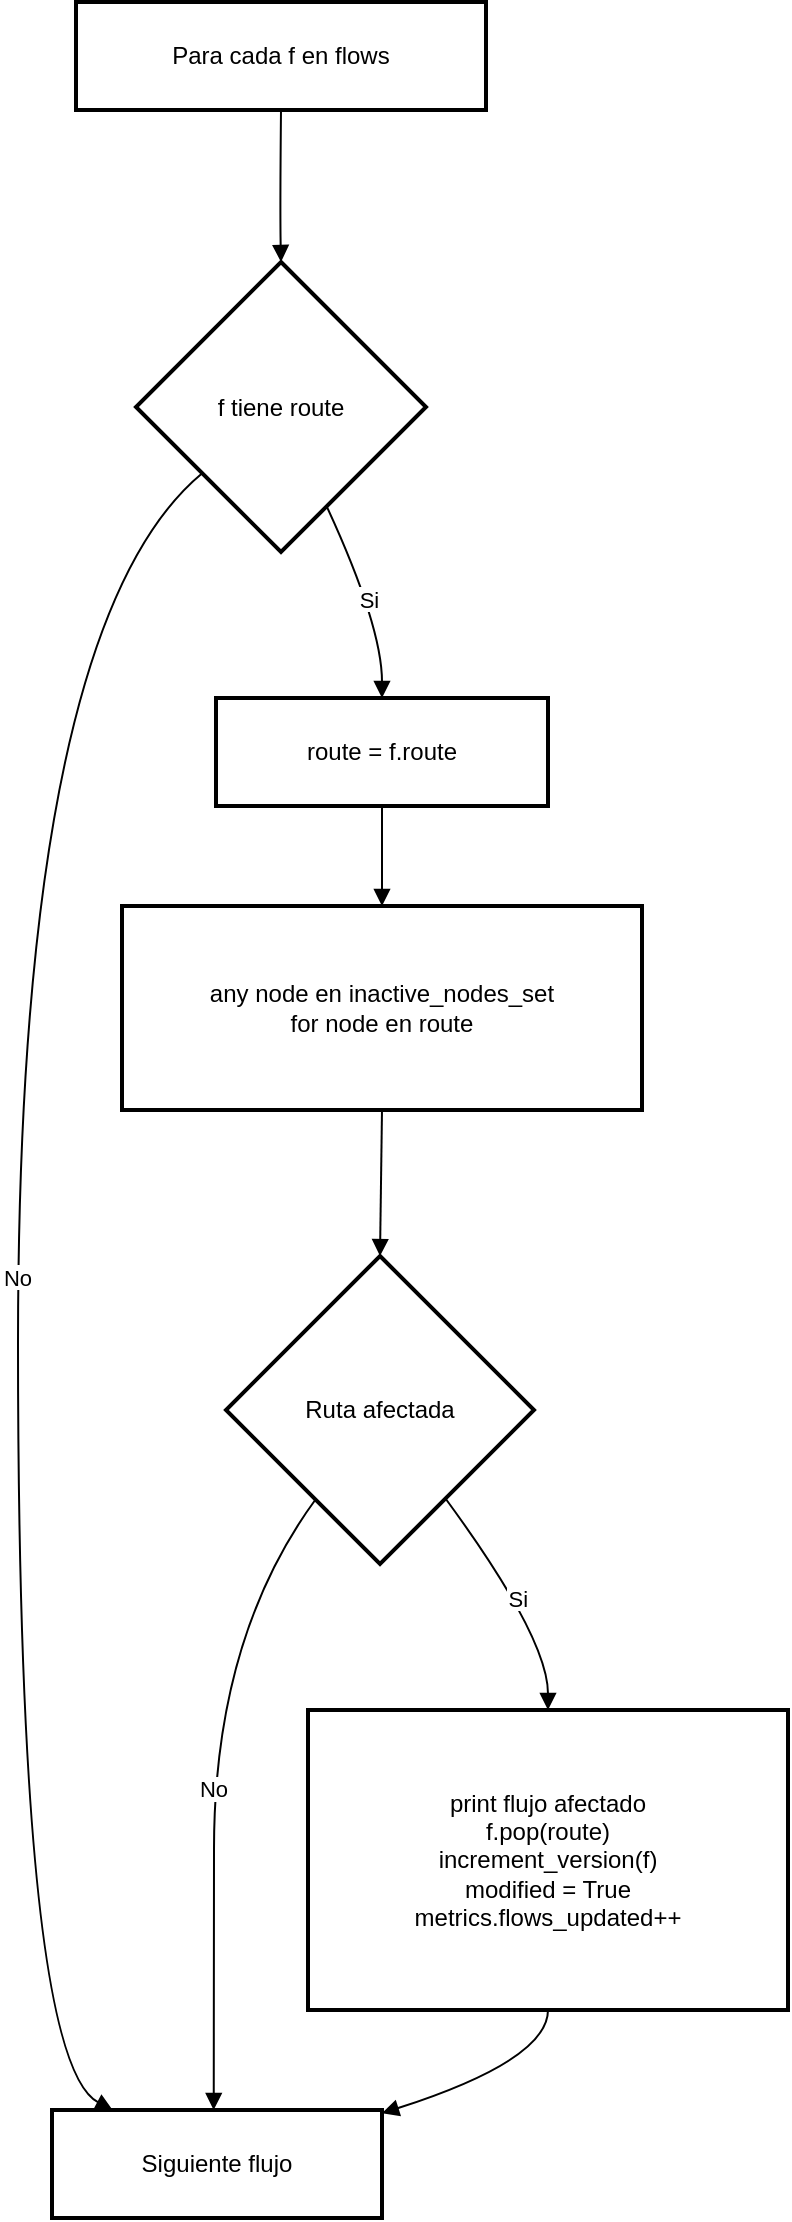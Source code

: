 <mxfile version="27.1.5">
  <diagram name="Página-1" id="6ojaZ1nRalzhiPSgpriF">
    <mxGraphModel grid="1" page="1" gridSize="10" guides="1" tooltips="1" connect="1" arrows="1" fold="1" pageScale="1" pageWidth="827" pageHeight="1169" math="0" shadow="0">
      <root>
        <mxCell id="0" />
        <mxCell id="1" parent="0" />
        <mxCell id="8uNS08LPuNOPIwLh3YbV-2" value="Para cada f en flows" style="whiteSpace=wrap;strokeWidth=2;" vertex="1" parent="1">
          <mxGeometry x="1019" y="170" width="205" height="54" as="geometry" />
        </mxCell>
        <mxCell id="8uNS08LPuNOPIwLh3YbV-3" value="f tiene route" style="rhombus;strokeWidth=2;whiteSpace=wrap;" vertex="1" parent="1">
          <mxGeometry x="1049" y="300" width="145" height="145" as="geometry" />
        </mxCell>
        <mxCell id="8uNS08LPuNOPIwLh3YbV-4" value="Siguiente flujo" style="whiteSpace=wrap;strokeWidth=2;" vertex="1" parent="1">
          <mxGeometry x="1007" y="1224" width="165" height="54" as="geometry" />
        </mxCell>
        <mxCell id="8uNS08LPuNOPIwLh3YbV-5" value="route = f.route" style="whiteSpace=wrap;strokeWidth=2;" vertex="1" parent="1">
          <mxGeometry x="1089" y="518" width="166" height="54" as="geometry" />
        </mxCell>
        <mxCell id="8uNS08LPuNOPIwLh3YbV-6" value="any node en inactive_nodes_set&#xa;for node en route" style="whiteSpace=wrap;strokeWidth=2;" vertex="1" parent="1">
          <mxGeometry x="1042" y="622" width="260" height="102" as="geometry" />
        </mxCell>
        <mxCell id="8uNS08LPuNOPIwLh3YbV-7" value="Ruta afectada" style="rhombus;strokeWidth=2;whiteSpace=wrap;" vertex="1" parent="1">
          <mxGeometry x="1094" y="797" width="154" height="154" as="geometry" />
        </mxCell>
        <mxCell id="8uNS08LPuNOPIwLh3YbV-8" value="print flujo afectado&#xa;f.pop(route)&#xa;increment_version(f)&#xa;modified = True&#xa;metrics.flows_updated++" style="whiteSpace=wrap;strokeWidth=2;" vertex="1" parent="1">
          <mxGeometry x="1135" y="1024" width="240" height="150" as="geometry" />
        </mxCell>
        <mxCell id="8uNS08LPuNOPIwLh3YbV-11" value="" style="curved=1;startArrow=none;endArrow=block;exitX=0.5;exitY=1;entryX=0.5;entryY=0;rounded=0;exitDx=0;exitDy=0;" edge="1" parent="1" source="8uNS08LPuNOPIwLh3YbV-2" target="8uNS08LPuNOPIwLh3YbV-3">
          <mxGeometry relative="1" as="geometry">
            <Array as="points">
              <mxPoint x="1121" y="275" />
            </Array>
          </mxGeometry>
        </mxCell>
        <mxCell id="8uNS08LPuNOPIwLh3YbV-12" value="No" style="curved=1;startArrow=none;endArrow=block;exitX=0;exitY=0.92;entryX=0.19;entryY=0.01;rounded=0;" edge="1" parent="1" source="8uNS08LPuNOPIwLh3YbV-3" target="8uNS08LPuNOPIwLh3YbV-4">
          <mxGeometry relative="1" as="geometry">
            <Array as="points">
              <mxPoint x="990" y="482" />
              <mxPoint x="990" y="1199" />
            </Array>
          </mxGeometry>
        </mxCell>
        <mxCell id="8uNS08LPuNOPIwLh3YbV-13" value="Si" style="curved=1;startArrow=none;endArrow=block;exitX=0.73;exitY=1;entryX=0.5;entryY=0;rounded=0;" edge="1" parent="1" source="8uNS08LPuNOPIwLh3YbV-3" target="8uNS08LPuNOPIwLh3YbV-5">
          <mxGeometry relative="1" as="geometry">
            <Array as="points">
              <mxPoint x="1172" y="482" />
            </Array>
          </mxGeometry>
        </mxCell>
        <mxCell id="8uNS08LPuNOPIwLh3YbV-14" value="" style="curved=1;startArrow=none;endArrow=block;exitX=0.5;exitY=1;entryX=0.5;entryY=0;rounded=0;" edge="1" parent="1" source="8uNS08LPuNOPIwLh3YbV-5" target="8uNS08LPuNOPIwLh3YbV-6">
          <mxGeometry relative="1" as="geometry">
            <Array as="points" />
          </mxGeometry>
        </mxCell>
        <mxCell id="8uNS08LPuNOPIwLh3YbV-15" value="" style="curved=1;startArrow=none;endArrow=block;exitX=0.5;exitY=1;entryX=0.5;entryY=0;rounded=0;" edge="1" parent="1" source="8uNS08LPuNOPIwLh3YbV-6" target="8uNS08LPuNOPIwLh3YbV-7">
          <mxGeometry relative="1" as="geometry">
            <Array as="points" />
          </mxGeometry>
        </mxCell>
        <mxCell id="8uNS08LPuNOPIwLh3YbV-16" value="Si" style="curved=1;startArrow=none;endArrow=block;exitX=0.87;exitY=1;entryX=0.5;entryY=0;rounded=0;" edge="1" parent="1" source="8uNS08LPuNOPIwLh3YbV-7" target="8uNS08LPuNOPIwLh3YbV-8">
          <mxGeometry relative="1" as="geometry">
            <Array as="points">
              <mxPoint x="1255" y="988" />
            </Array>
          </mxGeometry>
        </mxCell>
        <mxCell id="8uNS08LPuNOPIwLh3YbV-17" value="No" style="curved=1;startArrow=none;endArrow=block;exitX=0.14;exitY=1;entryX=0.49;entryY=0.01;rounded=0;" edge="1" parent="1" source="8uNS08LPuNOPIwLh3YbV-7" target="8uNS08LPuNOPIwLh3YbV-4">
          <mxGeometry relative="1" as="geometry">
            <Array as="points">
              <mxPoint x="1088" y="988" />
              <mxPoint x="1088" y="1199" />
            </Array>
          </mxGeometry>
        </mxCell>
        <mxCell id="8uNS08LPuNOPIwLh3YbV-18" value="" style="curved=1;startArrow=none;endArrow=block;exitX=0.5;exitY=1;entryX=1;entryY=0.03;rounded=0;" edge="1" parent="1" source="8uNS08LPuNOPIwLh3YbV-8" target="8uNS08LPuNOPIwLh3YbV-4">
          <mxGeometry relative="1" as="geometry">
            <Array as="points">
              <mxPoint x="1255" y="1199" />
            </Array>
          </mxGeometry>
        </mxCell>
      </root>
    </mxGraphModel>
  </diagram>
</mxfile>
